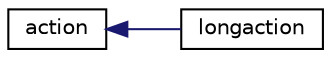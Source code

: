 digraph "Graficzna hierarchia klas"
{
  edge [fontname="Helvetica",fontsize="10",labelfontname="Helvetica",labelfontsize="10"];
  node [fontname="Helvetica",fontsize="10",shape=record];
  rankdir="LR";
  Node1 [label="action",height=0.2,width=0.4,color="black", fillcolor="white", style="filled",URL="$classaction.html",tooltip="Klasa Akcja. "];
  Node1 -> Node2 [dir="back",color="midnightblue",fontsize="10",style="solid",fontname="Helvetica"];
  Node2 [label="longaction",height=0.2,width=0.4,color="black", fillcolor="white", style="filled",URL="$classlongaction.html",tooltip="Klasa Akcja Długoterminowa. "];
}
